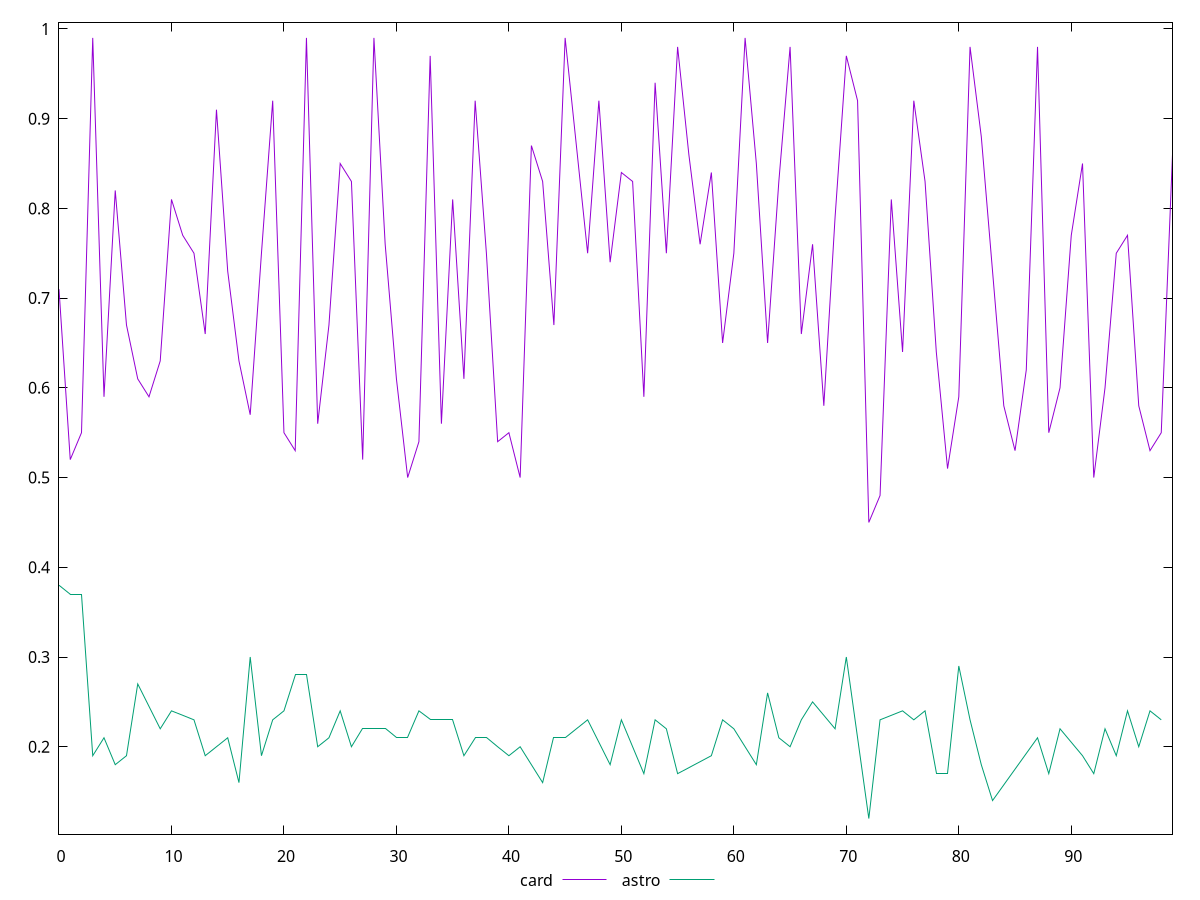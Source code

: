 reset

$card <<EOF
0 0.71
1 0.52
2 0.55
3 0.99
4 0.59
5 0.82
6 0.67
7 0.61
8 0.59
9 0.63
10 0.81
11 0.77
12 0.75
13 0.66
14 0.91
15 0.73
16 0.63
17 0.57
18 0.75
19 0.92
20 0.55
21 0.53
22 0.99
23 0.56
24 0.67
25 0.85
26 0.83
27 0.52
28 0.99
29 0.76
30 0.61
31 0.5
32 0.54
33 0.97
34 0.56
35 0.81
36 0.61
37 0.92
38 0.75
39 0.54
40 0.55
41 0.5
42 0.87
43 0.83
44 0.67
45 0.99
46 0.87
47 0.75
48 0.92
49 0.74
50 0.84
51 0.83
52 0.59
53 0.94
54 0.75
55 0.98
56 0.86
57 0.76
58 0.84
59 0.65
60 0.75
61 0.99
62 0.85
63 0.65
64 0.83
65 0.98
66 0.66
67 0.76
68 0.58
69 0.79
70 0.97
71 0.92
72 0.45
73 0.48
74 0.81
75 0.64
76 0.92
77 0.83
78 0.64
79 0.51
80 0.59
81 0.98
82 0.88
83 0.73
84 0.58
85 0.53
86 0.62
87 0.98
88 0.55
89 0.6
90 0.77
91 0.85
92 0.5
93 0.6
94 0.75
95 0.77
96 0.58
97 0.53
98 0.55
99 0.86
EOF

$astro <<EOF
0 0.38
1 0.37
2 0.37
3 0.19
4 0.21
5 0.18
6 0.19
7 0.27
9 0.22
10 0.24
12 0.23
13 0.19
15 0.21
16 0.16
17 0.3
18 0.19
19 0.23
20 0.24
21 0.28
22 0.28
23 0.2
24 0.21
25 0.24
26 0.2
27 0.22
29 0.22
30 0.21
31 0.21
32 0.24
33 0.23
34 0.23
35 0.23
36 0.19
37 0.21
38 0.21
39 0.2
40 0.19
41 0.2
43 0.16
44 0.21
45 0.21
47 0.23
49 0.18
50 0.23
52 0.17
53 0.23
54 0.22
55 0.17
58 0.19
59 0.23
60 0.22
62 0.18
63 0.26
64 0.21
65 0.2
66 0.23
67 0.25
69 0.22
70 0.3
71 0.21
72 0.12
73 0.23
75 0.24
76 0.23
77 0.24
78 0.17
79 0.17
80 0.29
81 0.23
82 0.18
83 0.14
87 0.21
88 0.17
89 0.22
91 0.19
92 0.17
93 0.22
94 0.19
95 0.24
96 0.2
97 0.24
98 0.23
EOF

set key outside below
set xrange [0:99]
set yrange [0.1026:1.0074]
set trange [0.1026:1.0074]
set terminal svg size 640, 520 enhanced background rgb 'white'
set output "reports/report_00028_2021-02-24T12-49-42.674Z/meta/score/comparison/line/2_vs_3.svg"

plot $card title "card" with line, \
     $astro title "astro" with line

reset
